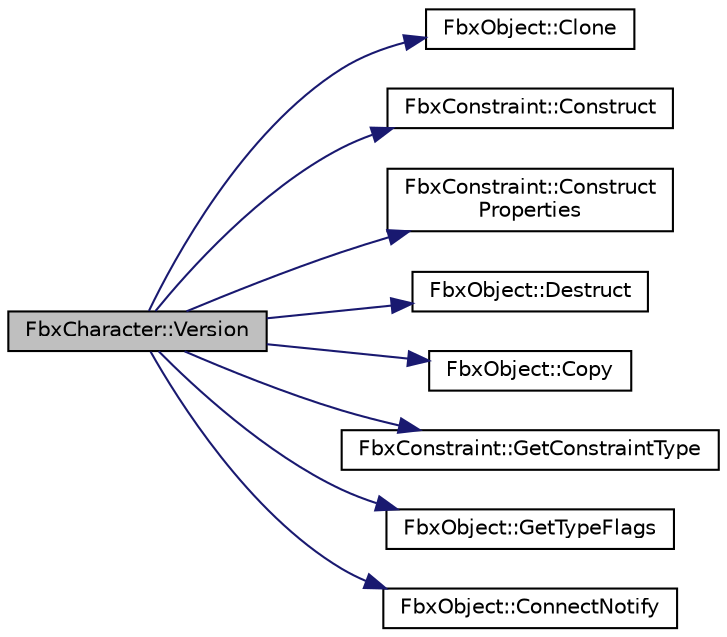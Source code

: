 digraph "FbxCharacter::Version"
{
  edge [fontname="Helvetica",fontsize="10",labelfontname="Helvetica",labelfontsize="10"];
  node [fontname="Helvetica",fontsize="10",shape=record];
  rankdir="LR";
  Node66 [label="FbxCharacter::Version",height=0.2,width=0.4,color="black", fillcolor="grey75", style="filled", fontcolor="black"];
  Node66 -> Node67 [color="midnightblue",fontsize="10",style="solid",fontname="Helvetica"];
  Node67 [label="FbxObject::Clone",height=0.2,width=0.4,color="black", fillcolor="white", style="filled",URL="$class_fbx_object.html#ad553a4262b09cb57c3171a93edadbab8"];
  Node66 -> Node68 [color="midnightblue",fontsize="10",style="solid",fontname="Helvetica"];
  Node68 [label="FbxConstraint::Construct",height=0.2,width=0.4,color="black", fillcolor="white", style="filled",URL="$class_fbx_constraint.html#a6350b98fa8717caf9167c5513824310c"];
  Node66 -> Node69 [color="midnightblue",fontsize="10",style="solid",fontname="Helvetica"];
  Node69 [label="FbxConstraint::Construct\lProperties",height=0.2,width=0.4,color="black", fillcolor="white", style="filled",URL="$class_fbx_constraint.html#a0470a25b813b337d07a03ce4b97b44f8"];
  Node66 -> Node70 [color="midnightblue",fontsize="10",style="solid",fontname="Helvetica"];
  Node70 [label="FbxObject::Destruct",height=0.2,width=0.4,color="black", fillcolor="white", style="filled",URL="$class_fbx_object.html#a123e084d9b32b29c28af6384b7c3c608"];
  Node66 -> Node71 [color="midnightblue",fontsize="10",style="solid",fontname="Helvetica"];
  Node71 [label="FbxObject::Copy",height=0.2,width=0.4,color="black", fillcolor="white", style="filled",URL="$class_fbx_object.html#a0c0c5adb38284d14bb82c04d54504a3e"];
  Node66 -> Node72 [color="midnightblue",fontsize="10",style="solid",fontname="Helvetica"];
  Node72 [label="FbxConstraint::GetConstraintType",height=0.2,width=0.4,color="black", fillcolor="white", style="filled",URL="$class_fbx_constraint.html#adbeea66a1a605531a019aa6df90dc45b"];
  Node66 -> Node73 [color="midnightblue",fontsize="10",style="solid",fontname="Helvetica"];
  Node73 [label="FbxObject::GetTypeFlags",height=0.2,width=0.4,color="black", fillcolor="white", style="filled",URL="$class_fbx_object.html#a6d30a5d00400039a248977cf9f9255b2"];
  Node66 -> Node74 [color="midnightblue",fontsize="10",style="solid",fontname="Helvetica"];
  Node74 [label="FbxObject::ConnectNotify",height=0.2,width=0.4,color="black", fillcolor="white", style="filled",URL="$class_fbx_object.html#ab7a400f3829d1f0da57d3d78c8168dd0"];
}
